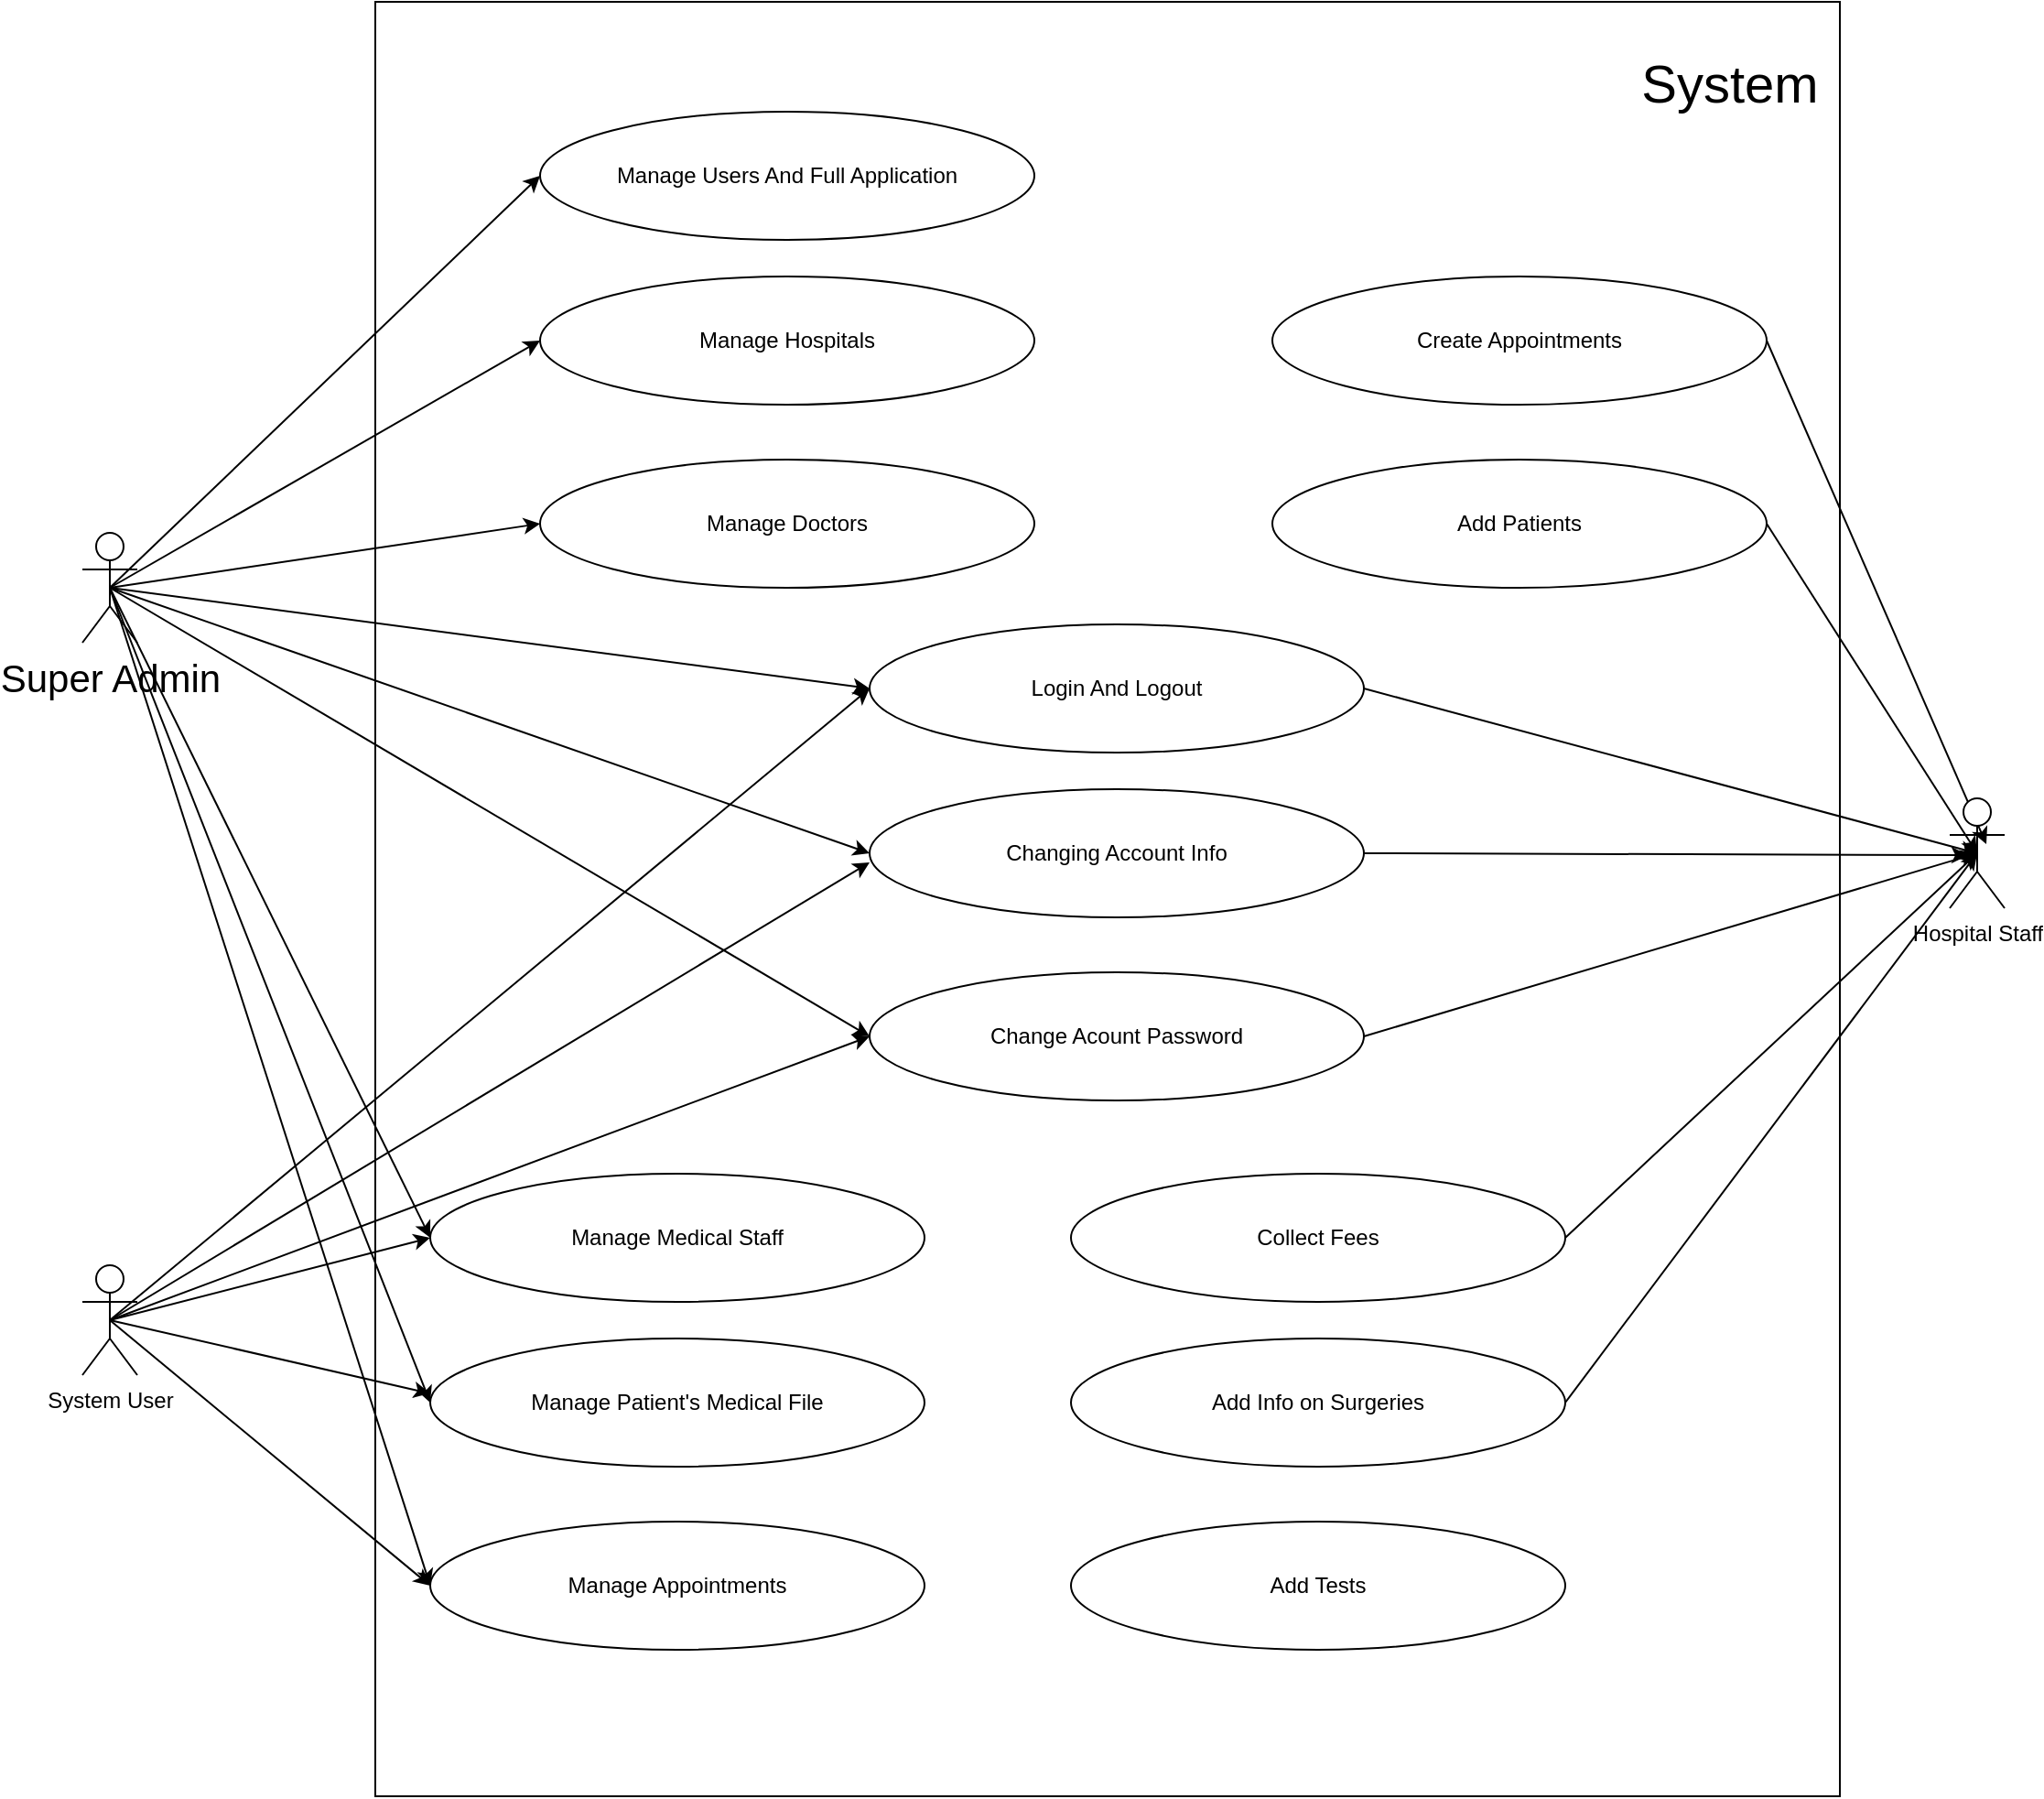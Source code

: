 <mxfile version="20.8.13" type="github">
  <diagram name="Page-1" id="koHIX-ZwouWJtQZeCVMb">
    <mxGraphModel dx="2950" dy="982" grid="1" gridSize="10" guides="1" tooltips="1" connect="1" arrows="1" fold="1" page="1" pageScale="1" pageWidth="850" pageHeight="1100" math="0" shadow="0">
      <root>
        <mxCell id="0" />
        <mxCell id="1" parent="0" />
        <mxCell id="F9wlusjJs5hA-nMd7SFA-57" value="" style="rounded=0;whiteSpace=wrap;html=1;fontSize=21;" vertex="1" parent="1">
          <mxGeometry x="-40" y="20" width="800" height="980" as="geometry" />
        </mxCell>
        <mxCell id="F9wlusjJs5hA-nMd7SFA-1" value="Manage Users And Full Application" style="ellipse;whiteSpace=wrap;html=1;" vertex="1" parent="1">
          <mxGeometry x="50" y="80" width="270" height="70" as="geometry" />
        </mxCell>
        <mxCell id="F9wlusjJs5hA-nMd7SFA-2" value="Manage Doctors" style="ellipse;whiteSpace=wrap;html=1;" vertex="1" parent="1">
          <mxGeometry x="50" y="270" width="270" height="70" as="geometry" />
        </mxCell>
        <mxCell id="F9wlusjJs5hA-nMd7SFA-3" value="Manage Hospitals" style="ellipse;whiteSpace=wrap;html=1;" vertex="1" parent="1">
          <mxGeometry x="50" y="170" width="270" height="70" as="geometry" />
        </mxCell>
        <mxCell id="F9wlusjJs5hA-nMd7SFA-53" style="edgeStyle=none;rounded=0;orthogonalLoop=1;jettySize=auto;html=1;exitX=1;exitY=0.5;exitDx=0;exitDy=0;entryX=0.5;entryY=0.5;entryDx=0;entryDy=0;entryPerimeter=0;" edge="1" parent="1" source="F9wlusjJs5hA-nMd7SFA-8" target="F9wlusjJs5hA-nMd7SFA-31">
          <mxGeometry relative="1" as="geometry" />
        </mxCell>
        <mxCell id="F9wlusjJs5hA-nMd7SFA-8" value="Add Patients" style="ellipse;whiteSpace=wrap;html=1;" vertex="1" parent="1">
          <mxGeometry x="450" y="270" width="270" height="70" as="geometry" />
        </mxCell>
        <mxCell id="F9wlusjJs5hA-nMd7SFA-54" style="edgeStyle=none;rounded=0;orthogonalLoop=1;jettySize=auto;html=1;exitX=1;exitY=0.5;exitDx=0;exitDy=0;" edge="1" parent="1" source="F9wlusjJs5hA-nMd7SFA-9">
          <mxGeometry relative="1" as="geometry">
            <mxPoint x="840" y="480" as="targetPoint" />
          </mxGeometry>
        </mxCell>
        <mxCell id="F9wlusjJs5hA-nMd7SFA-9" value="Create Appointments" style="ellipse;whiteSpace=wrap;html=1;" vertex="1" parent="1">
          <mxGeometry x="450" y="170" width="270" height="70" as="geometry" />
        </mxCell>
        <mxCell id="F9wlusjJs5hA-nMd7SFA-52" style="edgeStyle=none;rounded=0;orthogonalLoop=1;jettySize=auto;html=1;exitX=1;exitY=0.5;exitDx=0;exitDy=0;entryX=0.5;entryY=0.5;entryDx=0;entryDy=0;entryPerimeter=0;" edge="1" parent="1" source="F9wlusjJs5hA-nMd7SFA-19" target="F9wlusjJs5hA-nMd7SFA-31">
          <mxGeometry relative="1" as="geometry" />
        </mxCell>
        <mxCell id="F9wlusjJs5hA-nMd7SFA-19" value="Login And Logout" style="ellipse;whiteSpace=wrap;html=1;" vertex="1" parent="1">
          <mxGeometry x="230" y="360" width="270" height="70" as="geometry" />
        </mxCell>
        <mxCell id="F9wlusjJs5hA-nMd7SFA-50" style="edgeStyle=none;rounded=0;orthogonalLoop=1;jettySize=auto;html=1;exitX=1;exitY=0.5;exitDx=0;exitDy=0;entryX=0.5;entryY=0.5;entryDx=0;entryDy=0;entryPerimeter=0;" edge="1" parent="1" source="F9wlusjJs5hA-nMd7SFA-20" target="F9wlusjJs5hA-nMd7SFA-31">
          <mxGeometry relative="1" as="geometry" />
        </mxCell>
        <mxCell id="F9wlusjJs5hA-nMd7SFA-20" value="Change Acount Password" style="ellipse;whiteSpace=wrap;html=1;" vertex="1" parent="1">
          <mxGeometry x="230" y="550" width="270" height="70" as="geometry" />
        </mxCell>
        <mxCell id="F9wlusjJs5hA-nMd7SFA-51" style="edgeStyle=none;rounded=0;orthogonalLoop=1;jettySize=auto;html=1;exitX=1;exitY=0.5;exitDx=0;exitDy=0;" edge="1" parent="1" source="F9wlusjJs5hA-nMd7SFA-21">
          <mxGeometry relative="1" as="geometry">
            <mxPoint x="830" y="486" as="targetPoint" />
          </mxGeometry>
        </mxCell>
        <mxCell id="F9wlusjJs5hA-nMd7SFA-21" value="Changing Account Info" style="ellipse;whiteSpace=wrap;html=1;" vertex="1" parent="1">
          <mxGeometry x="230" y="450" width="270" height="70" as="geometry" />
        </mxCell>
        <mxCell id="F9wlusjJs5hA-nMd7SFA-22" value="Manage Medical Staff" style="ellipse;whiteSpace=wrap;html=1;" vertex="1" parent="1">
          <mxGeometry x="-10" y="660" width="270" height="70" as="geometry" />
        </mxCell>
        <mxCell id="F9wlusjJs5hA-nMd7SFA-23" value="Manage Appointments" style="ellipse;whiteSpace=wrap;html=1;" vertex="1" parent="1">
          <mxGeometry x="-10" y="850" width="270" height="70" as="geometry" />
        </mxCell>
        <mxCell id="F9wlusjJs5hA-nMd7SFA-24" value="Manage Patient&#39;s Medical File" style="ellipse;whiteSpace=wrap;html=1;" vertex="1" parent="1">
          <mxGeometry x="-10" y="750" width="270" height="70" as="geometry" />
        </mxCell>
        <mxCell id="F9wlusjJs5hA-nMd7SFA-49" style="edgeStyle=none;rounded=0;orthogonalLoop=1;jettySize=auto;html=1;exitX=1;exitY=0.5;exitDx=0;exitDy=0;entryX=0.5;entryY=0.5;entryDx=0;entryDy=0;entryPerimeter=0;" edge="1" parent="1" source="F9wlusjJs5hA-nMd7SFA-25" target="F9wlusjJs5hA-nMd7SFA-31">
          <mxGeometry relative="1" as="geometry" />
        </mxCell>
        <mxCell id="F9wlusjJs5hA-nMd7SFA-25" value="Collect Fees" style="ellipse;whiteSpace=wrap;html=1;" vertex="1" parent="1">
          <mxGeometry x="340" y="660" width="270" height="70" as="geometry" />
        </mxCell>
        <mxCell id="F9wlusjJs5hA-nMd7SFA-26" value="Add Tests" style="ellipse;whiteSpace=wrap;html=1;" vertex="1" parent="1">
          <mxGeometry x="340" y="850" width="270" height="70" as="geometry" />
        </mxCell>
        <mxCell id="F9wlusjJs5hA-nMd7SFA-48" style="edgeStyle=none;rounded=0;orthogonalLoop=1;jettySize=auto;html=1;exitX=1;exitY=0.5;exitDx=0;exitDy=0;entryX=0.5;entryY=0.5;entryDx=0;entryDy=0;entryPerimeter=0;" edge="1" parent="1" source="F9wlusjJs5hA-nMd7SFA-27" target="F9wlusjJs5hA-nMd7SFA-31">
          <mxGeometry relative="1" as="geometry" />
        </mxCell>
        <mxCell id="F9wlusjJs5hA-nMd7SFA-27" value="Add Info on Surgeries" style="ellipse;whiteSpace=wrap;html=1;" vertex="1" parent="1">
          <mxGeometry x="340" y="750" width="270" height="70" as="geometry" />
        </mxCell>
        <mxCell id="F9wlusjJs5hA-nMd7SFA-33" style="rounded=0;orthogonalLoop=1;jettySize=auto;html=1;exitX=0.5;exitY=0.5;exitDx=0;exitDy=0;exitPerimeter=0;entryX=0;entryY=0.5;entryDx=0;entryDy=0;" edge="1" parent="1" source="F9wlusjJs5hA-nMd7SFA-29" target="F9wlusjJs5hA-nMd7SFA-1">
          <mxGeometry relative="1" as="geometry">
            <mxPoint x="-70" y="170" as="targetPoint" />
          </mxGeometry>
        </mxCell>
        <mxCell id="F9wlusjJs5hA-nMd7SFA-34" style="edgeStyle=none;rounded=0;orthogonalLoop=1;jettySize=auto;html=1;exitX=0.5;exitY=0.5;exitDx=0;exitDy=0;exitPerimeter=0;entryX=0;entryY=0.5;entryDx=0;entryDy=0;" edge="1" parent="1" source="F9wlusjJs5hA-nMd7SFA-29" target="F9wlusjJs5hA-nMd7SFA-3">
          <mxGeometry relative="1" as="geometry" />
        </mxCell>
        <mxCell id="F9wlusjJs5hA-nMd7SFA-35" style="edgeStyle=none;rounded=0;orthogonalLoop=1;jettySize=auto;html=1;exitX=0.5;exitY=0.5;exitDx=0;exitDy=0;exitPerimeter=0;entryX=0;entryY=0.5;entryDx=0;entryDy=0;" edge="1" parent="1" source="F9wlusjJs5hA-nMd7SFA-29" target="F9wlusjJs5hA-nMd7SFA-2">
          <mxGeometry relative="1" as="geometry" />
        </mxCell>
        <mxCell id="F9wlusjJs5hA-nMd7SFA-36" style="edgeStyle=none;rounded=0;orthogonalLoop=1;jettySize=auto;html=1;exitX=0.5;exitY=0.5;exitDx=0;exitDy=0;exitPerimeter=0;entryX=0;entryY=0.5;entryDx=0;entryDy=0;" edge="1" parent="1" source="F9wlusjJs5hA-nMd7SFA-29" target="F9wlusjJs5hA-nMd7SFA-19">
          <mxGeometry relative="1" as="geometry" />
        </mxCell>
        <mxCell id="F9wlusjJs5hA-nMd7SFA-37" style="edgeStyle=none;rounded=0;orthogonalLoop=1;jettySize=auto;html=1;exitX=0.5;exitY=0.5;exitDx=0;exitDy=0;exitPerimeter=0;entryX=0;entryY=0.5;entryDx=0;entryDy=0;" edge="1" parent="1" source="F9wlusjJs5hA-nMd7SFA-29" target="F9wlusjJs5hA-nMd7SFA-21">
          <mxGeometry relative="1" as="geometry" />
        </mxCell>
        <mxCell id="F9wlusjJs5hA-nMd7SFA-38" style="edgeStyle=none;rounded=0;orthogonalLoop=1;jettySize=auto;html=1;exitX=0.5;exitY=0.5;exitDx=0;exitDy=0;exitPerimeter=0;entryX=0;entryY=0.5;entryDx=0;entryDy=0;" edge="1" parent="1" source="F9wlusjJs5hA-nMd7SFA-29" target="F9wlusjJs5hA-nMd7SFA-20">
          <mxGeometry relative="1" as="geometry" />
        </mxCell>
        <mxCell id="F9wlusjJs5hA-nMd7SFA-39" style="edgeStyle=none;rounded=0;orthogonalLoop=1;jettySize=auto;html=1;exitX=0.5;exitY=0.5;exitDx=0;exitDy=0;exitPerimeter=0;entryX=0;entryY=0.5;entryDx=0;entryDy=0;" edge="1" parent="1" source="F9wlusjJs5hA-nMd7SFA-29" target="F9wlusjJs5hA-nMd7SFA-22">
          <mxGeometry relative="1" as="geometry" />
        </mxCell>
        <mxCell id="F9wlusjJs5hA-nMd7SFA-40" style="edgeStyle=none;rounded=0;orthogonalLoop=1;jettySize=auto;html=1;exitX=0.5;exitY=0.5;exitDx=0;exitDy=0;exitPerimeter=0;entryX=0;entryY=0.5;entryDx=0;entryDy=0;" edge="1" parent="1" source="F9wlusjJs5hA-nMd7SFA-29" target="F9wlusjJs5hA-nMd7SFA-24">
          <mxGeometry relative="1" as="geometry" />
        </mxCell>
        <mxCell id="F9wlusjJs5hA-nMd7SFA-41" style="edgeStyle=none;rounded=0;orthogonalLoop=1;jettySize=auto;html=1;exitX=0.5;exitY=0.5;exitDx=0;exitDy=0;exitPerimeter=0;entryX=0;entryY=0.5;entryDx=0;entryDy=0;" edge="1" parent="1" source="F9wlusjJs5hA-nMd7SFA-29" target="F9wlusjJs5hA-nMd7SFA-23">
          <mxGeometry relative="1" as="geometry" />
        </mxCell>
        <mxCell id="F9wlusjJs5hA-nMd7SFA-29" value="&lt;font style=&quot;font-size: 21px;&quot;&gt;Super Admin&lt;/font&gt;" style="shape=umlActor;verticalLabelPosition=bottom;verticalAlign=top;html=1;outlineConnect=0;" vertex="1" parent="1">
          <mxGeometry x="-200" y="310" width="30" height="60" as="geometry" />
        </mxCell>
        <mxCell id="F9wlusjJs5hA-nMd7SFA-42" style="edgeStyle=none;rounded=0;orthogonalLoop=1;jettySize=auto;html=1;exitX=0.5;exitY=0.5;exitDx=0;exitDy=0;exitPerimeter=0;entryX=0;entryY=0.5;entryDx=0;entryDy=0;" edge="1" parent="1" source="F9wlusjJs5hA-nMd7SFA-30" target="F9wlusjJs5hA-nMd7SFA-19">
          <mxGeometry relative="1" as="geometry" />
        </mxCell>
        <mxCell id="F9wlusjJs5hA-nMd7SFA-43" style="edgeStyle=none;rounded=0;orthogonalLoop=1;jettySize=auto;html=1;exitX=0.5;exitY=0.5;exitDx=0;exitDy=0;exitPerimeter=0;" edge="1" parent="1" source="F9wlusjJs5hA-nMd7SFA-30">
          <mxGeometry relative="1" as="geometry">
            <mxPoint x="230" y="490" as="targetPoint" />
          </mxGeometry>
        </mxCell>
        <mxCell id="F9wlusjJs5hA-nMd7SFA-44" style="edgeStyle=none;rounded=0;orthogonalLoop=1;jettySize=auto;html=1;exitX=0.5;exitY=0.5;exitDx=0;exitDy=0;exitPerimeter=0;entryX=0;entryY=0.5;entryDx=0;entryDy=0;" edge="1" parent="1" source="F9wlusjJs5hA-nMd7SFA-30" target="F9wlusjJs5hA-nMd7SFA-20">
          <mxGeometry relative="1" as="geometry" />
        </mxCell>
        <mxCell id="F9wlusjJs5hA-nMd7SFA-45" style="edgeStyle=none;rounded=0;orthogonalLoop=1;jettySize=auto;html=1;exitX=0.5;exitY=0.5;exitDx=0;exitDy=0;exitPerimeter=0;entryX=0;entryY=0.5;entryDx=0;entryDy=0;" edge="1" parent="1" source="F9wlusjJs5hA-nMd7SFA-30" target="F9wlusjJs5hA-nMd7SFA-22">
          <mxGeometry relative="1" as="geometry" />
        </mxCell>
        <mxCell id="F9wlusjJs5hA-nMd7SFA-46" style="edgeStyle=none;rounded=0;orthogonalLoop=1;jettySize=auto;html=1;exitX=0.5;exitY=0.5;exitDx=0;exitDy=0;exitPerimeter=0;" edge="1" parent="1" source="F9wlusjJs5hA-nMd7SFA-30">
          <mxGeometry relative="1" as="geometry">
            <mxPoint x="-10" y="780" as="targetPoint" />
          </mxGeometry>
        </mxCell>
        <mxCell id="F9wlusjJs5hA-nMd7SFA-47" style="edgeStyle=none;rounded=0;orthogonalLoop=1;jettySize=auto;html=1;exitX=0.5;exitY=0.5;exitDx=0;exitDy=0;exitPerimeter=0;entryX=0;entryY=0.5;entryDx=0;entryDy=0;" edge="1" parent="1" source="F9wlusjJs5hA-nMd7SFA-30" target="F9wlusjJs5hA-nMd7SFA-23">
          <mxGeometry relative="1" as="geometry" />
        </mxCell>
        <mxCell id="F9wlusjJs5hA-nMd7SFA-30" value="System User" style="shape=umlActor;verticalLabelPosition=bottom;verticalAlign=top;html=1;outlineConnect=0;" vertex="1" parent="1">
          <mxGeometry x="-200" y="710" width="30" height="60" as="geometry" />
        </mxCell>
        <mxCell id="F9wlusjJs5hA-nMd7SFA-31" value="Hospital Staff" style="shape=umlActor;verticalLabelPosition=bottom;verticalAlign=top;html=1;outlineConnect=0;" vertex="1" parent="1">
          <mxGeometry x="820" y="455" width="30" height="60" as="geometry" />
        </mxCell>
        <mxCell id="F9wlusjJs5hA-nMd7SFA-58" value="&lt;font style=&quot;font-size: 29px;&quot;&gt;System&lt;/font&gt;" style="text;html=1;strokeColor=none;fillColor=none;align=center;verticalAlign=middle;whiteSpace=wrap;rounded=0;fontSize=21;" vertex="1" parent="1">
          <mxGeometry x="670" y="50" width="60" height="30" as="geometry" />
        </mxCell>
      </root>
    </mxGraphModel>
  </diagram>
</mxfile>
